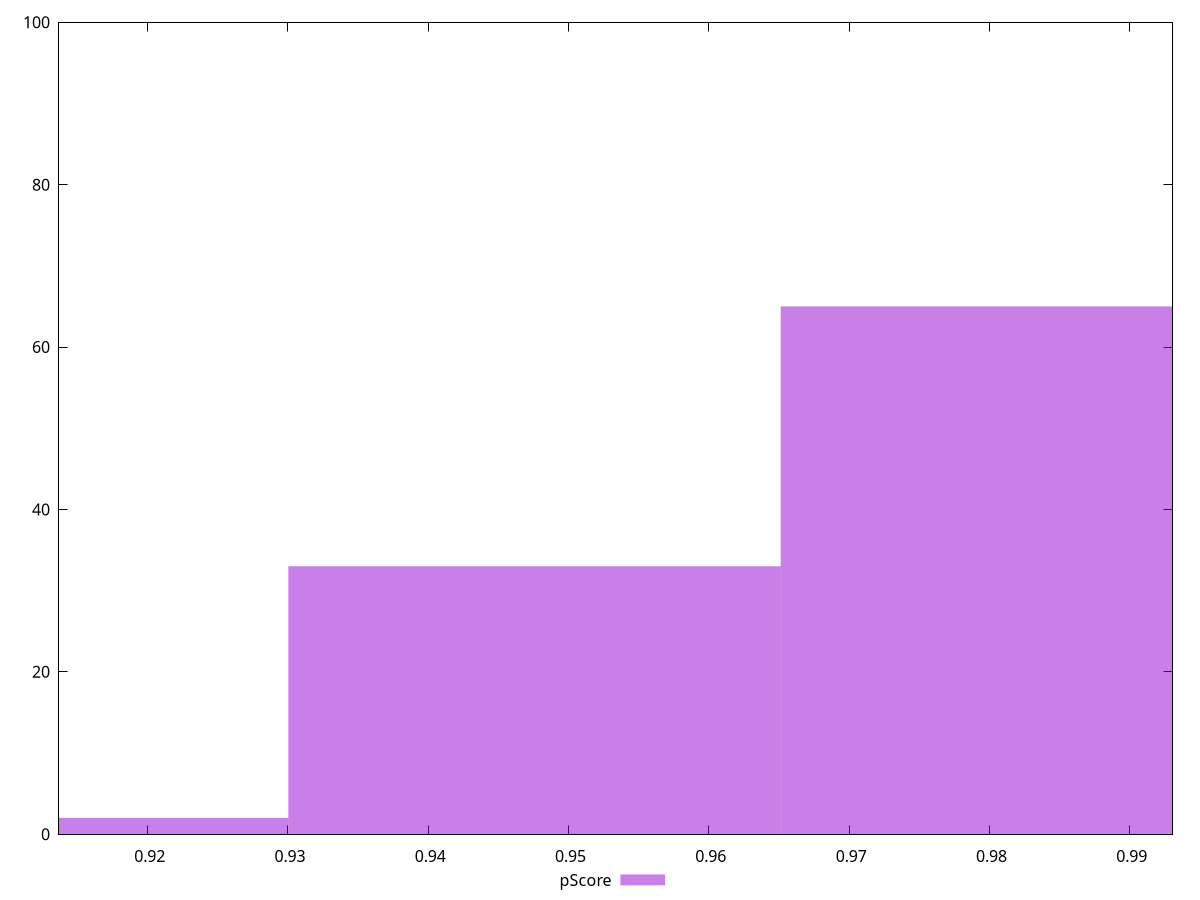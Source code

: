 reset

$pScore <<EOF
0.947572912782475 33
0.9826682058484926 65
0.9124776197164575 2
EOF

set key outside below
set boxwidth 0.035095293066017594
set xrange [0.9136775893945589:0.9930503460592746]
set yrange [0:100]
set trange [0:100]
set style fill transparent solid 0.5 noborder
set terminal svg size 640, 490 enhanced background rgb 'white'
set output "reports/report_00027_2021-02-24T12-40-31.850Z/first-contentful-paint/samples/music/pScore/histogram.svg"

plot $pScore title "pScore" with boxes

reset

